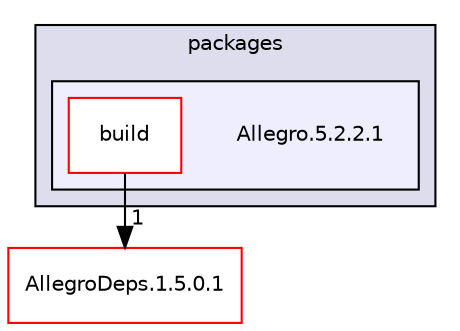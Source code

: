 digraph "src/packages/Allegro.5.2.2.1" {
  compound=true
  node [ fontsize="10", fontname="Helvetica"];
  edge [ labelfontsize="10", labelfontname="Helvetica"];
  subgraph clusterdir_f00031c88d5072d6c9a728442910a1f5 {
    graph [ bgcolor="#ddddee", pencolor="black", label="packages" fontname="Helvetica", fontsize="10", URL="dir_f00031c88d5072d6c9a728442910a1f5.html"]
  subgraph clusterdir_7d92bf145f99a62a005cd03bffb0689e {
    graph [ bgcolor="#eeeeff", pencolor="black", label="" URL="dir_7d92bf145f99a62a005cd03bffb0689e.html"];
    dir_7d92bf145f99a62a005cd03bffb0689e [shape=plaintext label="Allegro.5.2.2.1"];
    dir_33c5a202e2b22cb11ebbfa7b60435a32 [shape=box label="build" color="red" fillcolor="white" style="filled" URL="dir_33c5a202e2b22cb11ebbfa7b60435a32.html"];
  }
  }
  dir_a87632073ec83eaa5670e591228757a4 [shape=box label="AllegroDeps.1.5.0.1" fillcolor="white" style="filled" color="red" URL="dir_a87632073ec83eaa5670e591228757a4.html"];
  dir_33c5a202e2b22cb11ebbfa7b60435a32->dir_a87632073ec83eaa5670e591228757a4 [headlabel="1", labeldistance=1.5 headhref="dir_000003_000012.html"];
}
